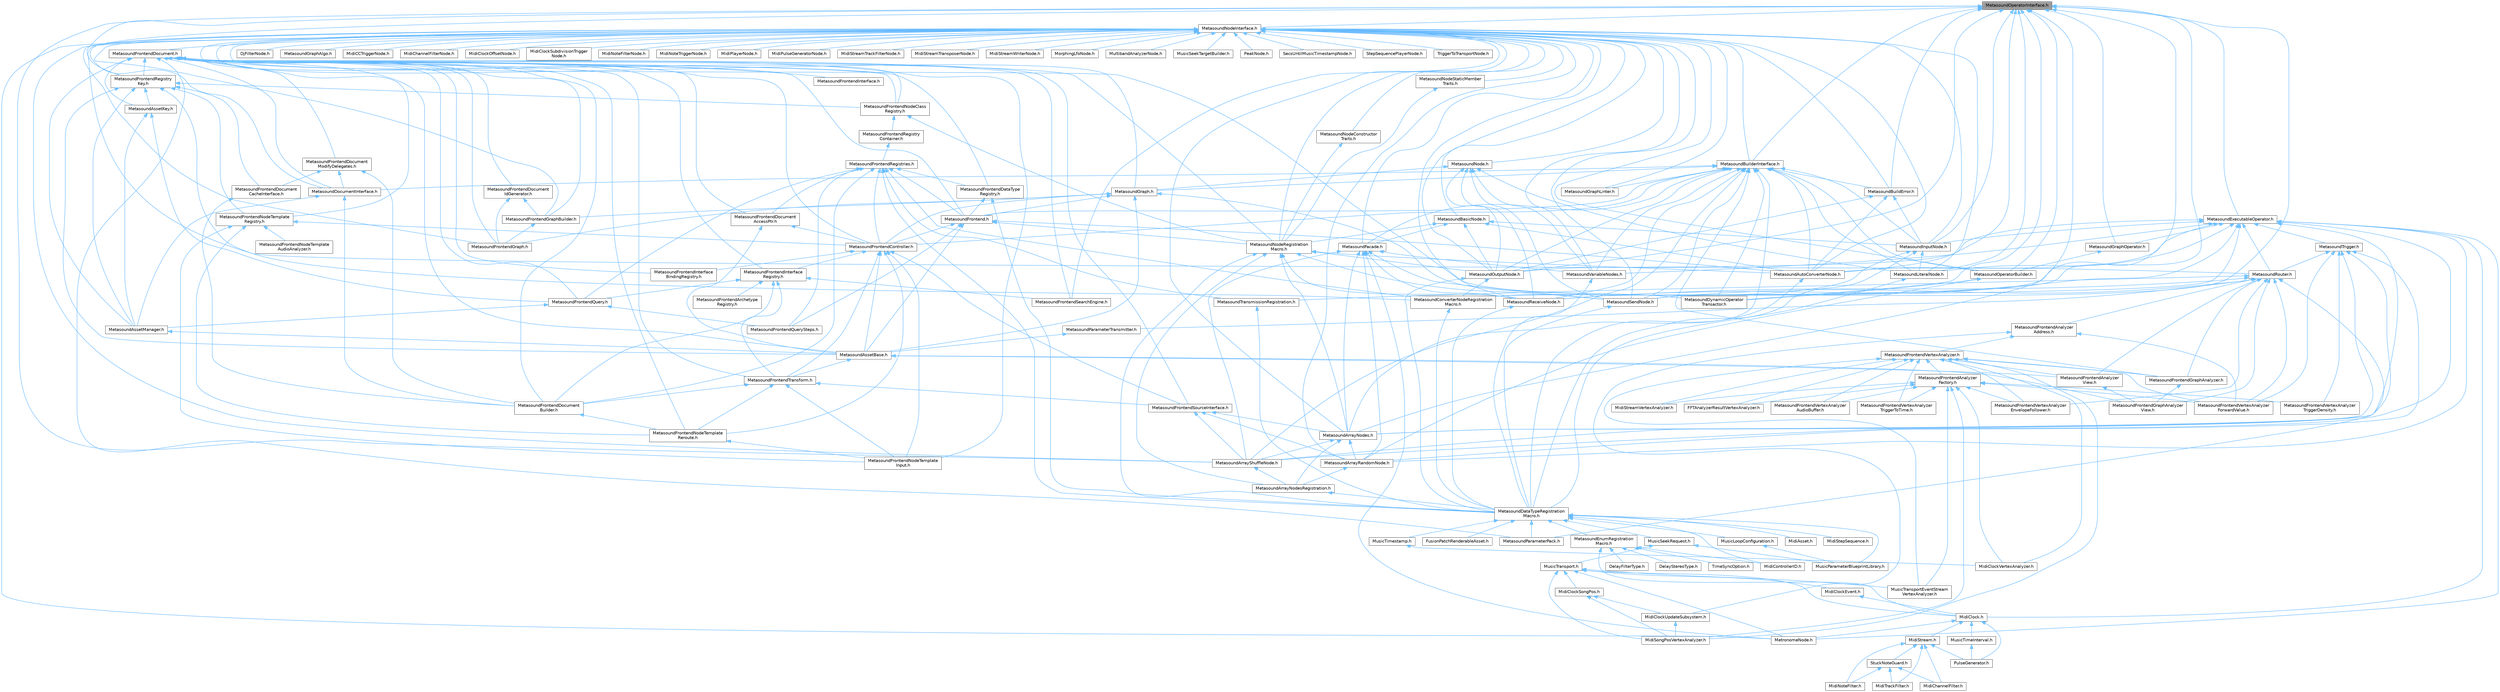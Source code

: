 digraph "MetasoundOperatorInterface.h"
{
 // INTERACTIVE_SVG=YES
 // LATEX_PDF_SIZE
  bgcolor="transparent";
  edge [fontname=Helvetica,fontsize=10,labelfontname=Helvetica,labelfontsize=10];
  node [fontname=Helvetica,fontsize=10,shape=box,height=0.2,width=0.4];
  Node1 [id="Node000001",label="MetasoundOperatorInterface.h",height=0.2,width=0.4,color="gray40", fillcolor="grey60", style="filled", fontcolor="black",tooltip=" "];
  Node1 -> Node2 [id="edge1_Node000001_Node000002",dir="back",color="steelblue1",style="solid",tooltip=" "];
  Node2 [id="Node000002",label="MetasoundArrayNodes.h",height=0.2,width=0.4,color="grey40", fillcolor="white", style="filled",URL="$de/d05/MetasoundArrayNodes_8h.html",tooltip=" "];
  Node2 -> Node3 [id="edge2_Node000002_Node000003",dir="back",color="steelblue1",style="solid",tooltip=" "];
  Node3 [id="Node000003",label="MetasoundArrayNodesRegistration.h",height=0.2,width=0.4,color="grey40", fillcolor="white", style="filled",URL="$d2/d35/MetasoundArrayNodesRegistration_8h.html",tooltip=" "];
  Node3 -> Node4 [id="edge3_Node000003_Node000004",dir="back",color="steelblue1",style="solid",tooltip=" "];
  Node4 [id="Node000004",label="MetasoundDataTypeRegistration\lMacro.h",height=0.2,width=0.4,color="grey40", fillcolor="white", style="filled",URL="$d1/d2b/MetasoundDataTypeRegistrationMacro_8h.html",tooltip=" "];
  Node4 -> Node5 [id="edge4_Node000004_Node000005",dir="back",color="steelblue1",style="solid",tooltip=" "];
  Node5 [id="Node000005",label="FusionPatchRenderableAsset.h",height=0.2,width=0.4,color="grey40", fillcolor="white", style="filled",URL="$d0/dd5/FusionPatchRenderableAsset_8h.html",tooltip=" "];
  Node4 -> Node6 [id="edge5_Node000004_Node000006",dir="back",color="steelblue1",style="solid",tooltip=" "];
  Node6 [id="Node000006",label="MetasoundEnumRegistration\lMacro.h",height=0.2,width=0.4,color="grey40", fillcolor="white", style="filled",URL="$dd/da6/MetasoundEnumRegistrationMacro_8h.html",tooltip=" "];
  Node6 -> Node7 [id="edge6_Node000006_Node000007",dir="back",color="steelblue1",style="solid",tooltip=" "];
  Node7 [id="Node000007",label="DelayFilterType.h",height=0.2,width=0.4,color="grey40", fillcolor="white", style="filled",URL="$da/d13/DelayFilterType_8h.html",tooltip=" "];
  Node6 -> Node8 [id="edge7_Node000006_Node000008",dir="back",color="steelblue1",style="solid",tooltip=" "];
  Node8 [id="Node000008",label="DelayStereoType.h",height=0.2,width=0.4,color="grey40", fillcolor="white", style="filled",URL="$d4/db3/DelayStereoType_8h.html",tooltip=" "];
  Node6 -> Node9 [id="edge8_Node000006_Node000009",dir="back",color="steelblue1",style="solid",tooltip=" "];
  Node9 [id="Node000009",label="MidiClock.h",height=0.2,width=0.4,color="grey40", fillcolor="white", style="filled",URL="$df/d88/MidiClock_8h.html",tooltip=" "];
  Node9 -> Node10 [id="edge9_Node000009_Node000010",dir="back",color="steelblue1",style="solid",tooltip=" "];
  Node10 [id="Node000010",label="MetronomeNode.h",height=0.2,width=0.4,color="grey40", fillcolor="white", style="filled",URL="$d9/daa/MetronomeNode_8h.html",tooltip=" "];
  Node9 -> Node11 [id="edge10_Node000009_Node000011",dir="back",color="steelblue1",style="solid",tooltip=" "];
  Node11 [id="Node000011",label="MidiStream.h",height=0.2,width=0.4,color="grey40", fillcolor="white", style="filled",URL="$d8/ded/MidiStream_8h.html",tooltip=" "];
  Node11 -> Node12 [id="edge11_Node000011_Node000012",dir="back",color="steelblue1",style="solid",tooltip=" "];
  Node12 [id="Node000012",label="MidiChannelFilter.h",height=0.2,width=0.4,color="grey40", fillcolor="white", style="filled",URL="$d3/dab/MidiChannelFilter_8h.html",tooltip=" "];
  Node11 -> Node13 [id="edge12_Node000011_Node000013",dir="back",color="steelblue1",style="solid",tooltip=" "];
  Node13 [id="Node000013",label="MidiNoteFilter.h",height=0.2,width=0.4,color="grey40", fillcolor="white", style="filled",URL="$d4/d05/MidiNoteFilter_8h.html",tooltip=" "];
  Node11 -> Node14 [id="edge13_Node000011_Node000014",dir="back",color="steelblue1",style="solid",tooltip=" "];
  Node14 [id="Node000014",label="MidiTrackFilter.h",height=0.2,width=0.4,color="grey40", fillcolor="white", style="filled",URL="$d0/d2f/MidiTrackFilter_8h.html",tooltip=" "];
  Node11 -> Node15 [id="edge14_Node000011_Node000015",dir="back",color="steelblue1",style="solid",tooltip=" "];
  Node15 [id="Node000015",label="PulseGenerator.h",height=0.2,width=0.4,color="grey40", fillcolor="white", style="filled",URL="$da/db3/PulseGenerator_8h.html",tooltip=" "];
  Node11 -> Node16 [id="edge15_Node000011_Node000016",dir="back",color="steelblue1",style="solid",tooltip=" "];
  Node16 [id="Node000016",label="StuckNoteGuard.h",height=0.2,width=0.4,color="grey40", fillcolor="white", style="filled",URL="$df/dcf/StuckNoteGuard_8h.html",tooltip=" "];
  Node16 -> Node12 [id="edge16_Node000016_Node000012",dir="back",color="steelblue1",style="solid",tooltip=" "];
  Node16 -> Node13 [id="edge17_Node000016_Node000013",dir="back",color="steelblue1",style="solid",tooltip=" "];
  Node16 -> Node14 [id="edge18_Node000016_Node000014",dir="back",color="steelblue1",style="solid",tooltip=" "];
  Node9 -> Node17 [id="edge19_Node000009_Node000017",dir="back",color="steelblue1",style="solid",tooltip=" "];
  Node17 [id="Node000017",label="MusicTimeInterval.h",height=0.2,width=0.4,color="grey40", fillcolor="white", style="filled",URL="$dc/da7/MusicTimeInterval_8h.html",tooltip=" "];
  Node17 -> Node15 [id="edge20_Node000017_Node000015",dir="back",color="steelblue1",style="solid",tooltip=" "];
  Node9 -> Node15 [id="edge21_Node000009_Node000015",dir="back",color="steelblue1",style="solid",tooltip=" "];
  Node6 -> Node18 [id="edge22_Node000006_Node000018",dir="back",color="steelblue1",style="solid",tooltip=" "];
  Node18 [id="Node000018",label="MidiControllerID.h",height=0.2,width=0.4,color="grey40", fillcolor="white", style="filled",URL="$d0/d53/MidiControllerID_8h.html",tooltip=" "];
  Node6 -> Node19 [id="edge23_Node000006_Node000019",dir="back",color="steelblue1",style="solid",tooltip=" "];
  Node19 [id="Node000019",label="TimeSyncOption.h",height=0.2,width=0.4,color="grey40", fillcolor="white", style="filled",URL="$d4/dc5/HarmonixMetasound_2Public_2HarmonixMetasound_2DataTypes_2TimeSyncOption_8h.html",tooltip=" "];
  Node4 -> Node20 [id="edge24_Node000004_Node000020",dir="back",color="steelblue1",style="solid",tooltip=" "];
  Node20 [id="Node000020",label="MetasoundParameterPack.h",height=0.2,width=0.4,color="grey40", fillcolor="white", style="filled",URL="$d8/d84/MetasoundParameterPack_8h.html",tooltip=" "];
  Node4 -> Node21 [id="edge25_Node000004_Node000021",dir="back",color="steelblue1",style="solid",tooltip=" "];
  Node21 [id="Node000021",label="MidiAsset.h",height=0.2,width=0.4,color="grey40", fillcolor="white", style="filled",URL="$da/d6b/MidiAsset_8h.html",tooltip=" "];
  Node4 -> Node18 [id="edge26_Node000004_Node000018",dir="back",color="steelblue1",style="solid",tooltip=" "];
  Node4 -> Node22 [id="edge27_Node000004_Node000022",dir="back",color="steelblue1",style="solid",tooltip=" "];
  Node22 [id="Node000022",label="MidiStepSequence.h",height=0.2,width=0.4,color="grey40", fillcolor="white", style="filled",URL="$de/dbc/MidiStepSequence_8h.html",tooltip=" "];
  Node4 -> Node23 [id="edge28_Node000004_Node000023",dir="back",color="steelblue1",style="solid",tooltip=" "];
  Node23 [id="Node000023",label="MusicLoopConfiguration.h",height=0.2,width=0.4,color="grey40", fillcolor="white", style="filled",URL="$de/d33/MusicLoopConfiguration_8h.html",tooltip=" "];
  Node23 -> Node24 [id="edge29_Node000023_Node000024",dir="back",color="steelblue1",style="solid",tooltip=" "];
  Node24 [id="Node000024",label="MusicParameterBlueprintLibrary.h",height=0.2,width=0.4,color="grey40", fillcolor="white", style="filled",URL="$d0/d2e/MusicParameterBlueprintLibrary_8h.html",tooltip=" "];
  Node4 -> Node24 [id="edge30_Node000004_Node000024",dir="back",color="steelblue1",style="solid",tooltip=" "];
  Node4 -> Node25 [id="edge31_Node000004_Node000025",dir="back",color="steelblue1",style="solid",tooltip=" "];
  Node25 [id="Node000025",label="MusicSeekRequest.h",height=0.2,width=0.4,color="grey40", fillcolor="white", style="filled",URL="$d0/d38/MusicSeekRequest_8h.html",tooltip=" "];
  Node25 -> Node24 [id="edge32_Node000025_Node000024",dir="back",color="steelblue1",style="solid",tooltip=" "];
  Node25 -> Node26 [id="edge33_Node000025_Node000026",dir="back",color="steelblue1",style="solid",tooltip=" "];
  Node26 [id="Node000026",label="MusicTransport.h",height=0.2,width=0.4,color="grey40", fillcolor="white", style="filled",URL="$d2/d3d/MusicTransport_8h.html",tooltip=" "];
  Node26 -> Node10 [id="edge34_Node000026_Node000010",dir="back",color="steelblue1",style="solid",tooltip=" "];
  Node26 -> Node9 [id="edge35_Node000026_Node000009",dir="back",color="steelblue1",style="solid",tooltip=" "];
  Node26 -> Node27 [id="edge36_Node000026_Node000027",dir="back",color="steelblue1",style="solid",tooltip=" "];
  Node27 [id="Node000027",label="MidiClockEvent.h",height=0.2,width=0.4,color="grey40", fillcolor="white", style="filled",URL="$d7/d7d/MidiClockEvent_8h.html",tooltip=" "];
  Node27 -> Node9 [id="edge37_Node000027_Node000009",dir="back",color="steelblue1",style="solid",tooltip=" "];
  Node26 -> Node28 [id="edge38_Node000026_Node000028",dir="back",color="steelblue1",style="solid",tooltip=" "];
  Node28 [id="Node000028",label="MidiClockSongPos.h",height=0.2,width=0.4,color="grey40", fillcolor="white", style="filled",URL="$d2/d72/MidiClockSongPos_8h.html",tooltip=" "];
  Node28 -> Node29 [id="edge39_Node000028_Node000029",dir="back",color="steelblue1",style="solid",tooltip=" "];
  Node29 [id="Node000029",label="MidiClockUpdateSubsystem.h",height=0.2,width=0.4,color="grey40", fillcolor="white", style="filled",URL="$dc/d52/MidiClockUpdateSubsystem_8h.html",tooltip=" "];
  Node29 -> Node30 [id="edge40_Node000029_Node000030",dir="back",color="steelblue1",style="solid",tooltip=" "];
  Node30 [id="Node000030",label="MidiSongPosVertexAnalyzer.h",height=0.2,width=0.4,color="grey40", fillcolor="white", style="filled",URL="$db/d10/MidiSongPosVertexAnalyzer_8h.html",tooltip=" "];
  Node28 -> Node30 [id="edge41_Node000028_Node000030",dir="back",color="steelblue1",style="solid",tooltip=" "];
  Node26 -> Node30 [id="edge42_Node000026_Node000030",dir="back",color="steelblue1",style="solid",tooltip=" "];
  Node26 -> Node31 [id="edge43_Node000026_Node000031",dir="back",color="steelblue1",style="solid",tooltip=" "];
  Node31 [id="Node000031",label="MusicTransportEventStream\lVertexAnalyzer.h",height=0.2,width=0.4,color="grey40", fillcolor="white", style="filled",URL="$d1/da4/MusicTransportEventStreamVertexAnalyzer_8h.html",tooltip=" "];
  Node4 -> Node32 [id="edge44_Node000004_Node000032",dir="back",color="steelblue1",style="solid",tooltip=" "];
  Node32 [id="Node000032",label="MusicTimestamp.h",height=0.2,width=0.4,color="grey40", fillcolor="white", style="filled",URL="$dc/d8f/MusicTimestamp_8h.html",tooltip=" "];
  Node32 -> Node33 [id="edge45_Node000032_Node000033",dir="back",color="steelblue1",style="solid",tooltip=" "];
  Node33 [id="Node000033",label="MidiClockVertexAnalyzer.h",height=0.2,width=0.4,color="grey40", fillcolor="white", style="filled",URL="$d5/dfa/MidiClockVertexAnalyzer_8h.html",tooltip=" "];
  Node2 -> Node34 [id="edge46_Node000002_Node000034",dir="back",color="steelblue1",style="solid",tooltip=" "];
  Node34 [id="Node000034",label="MetasoundArrayRandomNode.h",height=0.2,width=0.4,color="grey40", fillcolor="white", style="filled",URL="$d3/d94/MetasoundArrayRandomNode_8h.html",tooltip=" "];
  Node34 -> Node3 [id="edge47_Node000034_Node000003",dir="back",color="steelblue1",style="solid",tooltip=" "];
  Node2 -> Node35 [id="edge48_Node000002_Node000035",dir="back",color="steelblue1",style="solid",tooltip=" "];
  Node35 [id="Node000035",label="MetasoundArrayShuffleNode.h",height=0.2,width=0.4,color="grey40", fillcolor="white", style="filled",URL="$db/dcb/MetasoundArrayShuffleNode_8h.html",tooltip=" "];
  Node35 -> Node3 [id="edge49_Node000035_Node000003",dir="back",color="steelblue1",style="solid",tooltip=" "];
  Node1 -> Node35 [id="edge50_Node000001_Node000035",dir="back",color="steelblue1",style="solid",tooltip=" "];
  Node1 -> Node36 [id="edge51_Node000001_Node000036",dir="back",color="steelblue1",style="solid",tooltip=" "];
  Node36 [id="Node000036",label="MetasoundAutoConverterNode.h",height=0.2,width=0.4,color="grey40", fillcolor="white", style="filled",URL="$de/d7e/MetasoundAutoConverterNode_8h.html",tooltip=" "];
  Node36 -> Node4 [id="edge52_Node000036_Node000004",dir="back",color="steelblue1",style="solid",tooltip=" "];
  Node1 -> Node37 [id="edge53_Node000001_Node000037",dir="back",color="steelblue1",style="solid",tooltip=" "];
  Node37 [id="Node000037",label="MetasoundBuildError.h",height=0.2,width=0.4,color="grey40", fillcolor="white", style="filled",URL="$d6/d6d/MetasoundBuildError_8h.html",tooltip=" "];
  Node37 -> Node36 [id="edge54_Node000037_Node000036",dir="back",color="steelblue1",style="solid",tooltip=" "];
  Node37 -> Node38 [id="edge55_Node000037_Node000038",dir="back",color="steelblue1",style="solid",tooltip=" "];
  Node38 [id="Node000038",label="MetasoundInputNode.h",height=0.2,width=0.4,color="grey40", fillcolor="white", style="filled",URL="$d3/d30/MetasoundInputNode_8h.html",tooltip=" "];
  Node38 -> Node39 [id="edge56_Node000038_Node000039",dir="back",color="steelblue1",style="solid",tooltip=" "];
  Node39 [id="Node000039",label="MetasoundConverterNodeRegistration\lMacro.h",height=0.2,width=0.4,color="grey40", fillcolor="white", style="filled",URL="$d1/de5/MetasoundConverterNodeRegistrationMacro_8h.html",tooltip=" "];
  Node39 -> Node4 [id="edge57_Node000039_Node000004",dir="back",color="steelblue1",style="solid",tooltip=" "];
  Node38 -> Node4 [id="edge58_Node000038_Node000004",dir="back",color="steelblue1",style="solid",tooltip=" "];
  Node38 -> Node40 [id="edge59_Node000038_Node000040",dir="back",color="steelblue1",style="solid",tooltip=" "];
  Node40 [id="Node000040",label="MetasoundLiteralNode.h",height=0.2,width=0.4,color="grey40", fillcolor="white", style="filled",URL="$db/d1d/MetasoundLiteralNode_8h.html",tooltip=" "];
  Node40 -> Node4 [id="edge60_Node000040_Node000004",dir="back",color="steelblue1",style="solid",tooltip=" "];
  Node37 -> Node41 [id="edge61_Node000037_Node000041",dir="back",color="steelblue1",style="solid",tooltip=" "];
  Node41 [id="Node000041",label="MetasoundOutputNode.h",height=0.2,width=0.4,color="grey40", fillcolor="white", style="filled",URL="$d5/d06/MetasoundOutputNode_8h.html",tooltip=" "];
  Node41 -> Node39 [id="edge62_Node000041_Node000039",dir="back",color="steelblue1",style="solid",tooltip=" "];
  Node41 -> Node4 [id="edge63_Node000041_Node000004",dir="back",color="steelblue1",style="solid",tooltip=" "];
  Node1 -> Node42 [id="edge64_Node000001_Node000042",dir="back",color="steelblue1",style="solid",tooltip=" "];
  Node42 [id="Node000042",label="MetasoundBuilderInterface.h",height=0.2,width=0.4,color="grey40", fillcolor="white", style="filled",URL="$d9/d0d/MetasoundBuilderInterface_8h.html",tooltip=" "];
  Node42 -> Node2 [id="edge65_Node000042_Node000002",dir="back",color="steelblue1",style="solid",tooltip=" "];
  Node42 -> Node35 [id="edge66_Node000042_Node000035",dir="back",color="steelblue1",style="solid",tooltip=" "];
  Node42 -> Node36 [id="edge67_Node000042_Node000036",dir="back",color="steelblue1",style="solid",tooltip=" "];
  Node42 -> Node37 [id="edge68_Node000042_Node000037",dir="back",color="steelblue1",style="solid",tooltip=" "];
  Node42 -> Node43 [id="edge69_Node000042_Node000043",dir="back",color="steelblue1",style="solid",tooltip=" "];
  Node43 [id="Node000043",label="MetasoundDocumentInterface.h",height=0.2,width=0.4,color="grey40", fillcolor="white", style="filled",URL="$dd/dfb/MetasoundDocumentInterface_8h.html",tooltip=" "];
  Node43 -> Node44 [id="edge70_Node000043_Node000044",dir="back",color="steelblue1",style="solid",tooltip=" "];
  Node44 [id="Node000044",label="MetasoundAssetManager.h",height=0.2,width=0.4,color="grey40", fillcolor="white", style="filled",URL="$dd/da3/MetasoundAssetManager_8h.html",tooltip=" "];
  Node44 -> Node45 [id="edge71_Node000044_Node000045",dir="back",color="steelblue1",style="solid",tooltip=" "];
  Node45 [id="Node000045",label="MetasoundAssetBase.h",height=0.2,width=0.4,color="grey40", fillcolor="white", style="filled",URL="$d5/d81/MetasoundAssetBase_8h.html",tooltip=" "];
  Node45 -> Node46 [id="edge72_Node000045_Node000046",dir="back",color="steelblue1",style="solid",tooltip=" "];
  Node46 [id="Node000046",label="MetasoundFrontendAnalyzer\lView.h",height=0.2,width=0.4,color="grey40", fillcolor="white", style="filled",URL="$d0/d5e/MetasoundFrontendAnalyzerView_8h.html",tooltip=" "];
  Node46 -> Node47 [id="edge73_Node000046_Node000047",dir="back",color="steelblue1",style="solid",tooltip=" "];
  Node47 [id="Node000047",label="MetasoundFrontendGraphAnalyzer\lView.h",height=0.2,width=0.4,color="grey40", fillcolor="white", style="filled",URL="$d6/dd1/MetasoundFrontendGraphAnalyzerView_8h.html",tooltip=" "];
  Node45 -> Node47 [id="edge74_Node000045_Node000047",dir="back",color="steelblue1",style="solid",tooltip=" "];
  Node45 -> Node48 [id="edge75_Node000045_Node000048",dir="back",color="steelblue1",style="solid",tooltip=" "];
  Node48 [id="Node000048",label="MetasoundFrontendTransform.h",height=0.2,width=0.4,color="grey40", fillcolor="white", style="filled",URL="$dc/d48/MetasoundFrontendTransform_8h.html",tooltip=" "];
  Node48 -> Node49 [id="edge76_Node000048_Node000049",dir="back",color="steelblue1",style="solid",tooltip=" "];
  Node49 [id="Node000049",label="MetasoundFrontendDocument\lBuilder.h",height=0.2,width=0.4,color="grey40", fillcolor="white", style="filled",URL="$da/dfa/MetasoundFrontendDocumentBuilder_8h.html",tooltip=" "];
  Node49 -> Node50 [id="edge77_Node000049_Node000050",dir="back",color="steelblue1",style="solid",tooltip=" "];
  Node50 [id="Node000050",label="MetasoundFrontendNodeTemplate\lReroute.h",height=0.2,width=0.4,color="grey40", fillcolor="white", style="filled",URL="$d7/d33/MetasoundFrontendNodeTemplateReroute_8h.html",tooltip=" "];
  Node50 -> Node51 [id="edge78_Node000050_Node000051",dir="back",color="steelblue1",style="solid",tooltip=" "];
  Node51 [id="Node000051",label="MetasoundFrontendNodeTemplate\lInput.h",height=0.2,width=0.4,color="grey40", fillcolor="white", style="filled",URL="$d6/d69/MetasoundFrontendNodeTemplateInput_8h.html",tooltip=" "];
  Node48 -> Node51 [id="edge79_Node000048_Node000051",dir="back",color="steelblue1",style="solid",tooltip=" "];
  Node48 -> Node50 [id="edge80_Node000048_Node000050",dir="back",color="steelblue1",style="solid",tooltip=" "];
  Node48 -> Node52 [id="edge81_Node000048_Node000052",dir="back",color="steelblue1",style="solid",tooltip=" "];
  Node52 [id="Node000052",label="MetasoundFrontendSourceInterface.h",height=0.2,width=0.4,color="grey40", fillcolor="white", style="filled",URL="$de/db5/MetasoundFrontendSourceInterface_8h.html",tooltip=" "];
  Node52 -> Node2 [id="edge82_Node000052_Node000002",dir="back",color="steelblue1",style="solid",tooltip=" "];
  Node52 -> Node34 [id="edge83_Node000052_Node000034",dir="back",color="steelblue1",style="solid",tooltip=" "];
  Node52 -> Node35 [id="edge84_Node000052_Node000035",dir="back",color="steelblue1",style="solid",tooltip=" "];
  Node43 -> Node49 [id="edge85_Node000043_Node000049",dir="back",color="steelblue1",style="solid",tooltip=" "];
  Node42 -> Node53 [id="edge86_Node000042_Node000053",dir="back",color="steelblue1",style="solid",tooltip=" "];
  Node53 [id="Node000053",label="MetasoundDynamicOperator\lTransactor.h",height=0.2,width=0.4,color="grey40", fillcolor="white", style="filled",URL="$dc/dbd/MetasoundDynamicOperatorTransactor_8h.html",tooltip=" "];
  Node42 -> Node54 [id="edge87_Node000042_Node000054",dir="back",color="steelblue1",style="solid",tooltip=" "];
  Node54 [id="Node000054",label="MetasoundFacade.h",height=0.2,width=0.4,color="grey40", fillcolor="white", style="filled",URL="$d2/deb/MetasoundFacade_8h.html",tooltip=" "];
  Node54 -> Node2 [id="edge88_Node000054_Node000002",dir="back",color="steelblue1",style="solid",tooltip=" "];
  Node54 -> Node34 [id="edge89_Node000054_Node000034",dir="back",color="steelblue1",style="solid",tooltip=" "];
  Node54 -> Node35 [id="edge90_Node000054_Node000035",dir="back",color="steelblue1",style="solid",tooltip=" "];
  Node54 -> Node55 [id="edge91_Node000054_Node000055",dir="back",color="steelblue1",style="solid",tooltip=" "];
  Node55 [id="Node000055",label="MetasoundReceiveNode.h",height=0.2,width=0.4,color="grey40", fillcolor="white", style="filled",URL="$d3/d08/MetasoundReceiveNode_8h.html",tooltip=" "];
  Node55 -> Node4 [id="edge92_Node000055_Node000004",dir="back",color="steelblue1",style="solid",tooltip=" "];
  Node54 -> Node56 [id="edge93_Node000054_Node000056",dir="back",color="steelblue1",style="solid",tooltip=" "];
  Node56 [id="Node000056",label="MetasoundSendNode.h",height=0.2,width=0.4,color="grey40", fillcolor="white", style="filled",URL="$dc/dca/MetasoundSendNode_8h.html",tooltip=" "];
  Node56 -> Node4 [id="edge94_Node000056_Node000004",dir="back",color="steelblue1",style="solid",tooltip=" "];
  Node54 -> Node57 [id="edge95_Node000054_Node000057",dir="back",color="steelblue1",style="solid",tooltip=" "];
  Node57 [id="Node000057",label="MetasoundVariableNodes.h",height=0.2,width=0.4,color="grey40", fillcolor="white", style="filled",URL="$d8/d34/MetasoundVariableNodes_8h.html",tooltip=" "];
  Node57 -> Node4 [id="edge96_Node000057_Node000004",dir="back",color="steelblue1",style="solid",tooltip=" "];
  Node54 -> Node10 [id="edge97_Node000054_Node000010",dir="back",color="steelblue1",style="solid",tooltip=" "];
  Node42 -> Node58 [id="edge98_Node000042_Node000058",dir="back",color="steelblue1",style="solid",tooltip=" "];
  Node58 [id="Node000058",label="MetasoundFrontend.h",height=0.2,width=0.4,color="grey40", fillcolor="white", style="filled",URL="$d4/d31/MetasoundFrontend_8h.html",tooltip=" "];
  Node58 -> Node45 [id="edge99_Node000058_Node000045",dir="back",color="steelblue1",style="solid",tooltip=" "];
  Node58 -> Node36 [id="edge100_Node000058_Node000036",dir="back",color="steelblue1",style="solid",tooltip=" "];
  Node58 -> Node59 [id="edge101_Node000058_Node000059",dir="back",color="steelblue1",style="solid",tooltip=" "];
  Node59 [id="Node000059",label="MetasoundFrontendController.h",height=0.2,width=0.4,color="grey40", fillcolor="white", style="filled",URL="$d0/d64/MetasoundFrontendController_8h.html",tooltip=" "];
  Node59 -> Node45 [id="edge102_Node000059_Node000045",dir="back",color="steelblue1",style="solid",tooltip=" "];
  Node59 -> Node60 [id="edge103_Node000059_Node000060",dir="back",color="steelblue1",style="solid",tooltip=" "];
  Node60 [id="Node000060",label="MetasoundFrontendInterface\lBindingRegistry.h",height=0.2,width=0.4,color="grey40", fillcolor="white", style="filled",URL="$da/de4/MetasoundFrontendInterfaceBindingRegistry_8h.html",tooltip=" "];
  Node59 -> Node61 [id="edge104_Node000059_Node000061",dir="back",color="steelblue1",style="solid",tooltip=" "];
  Node61 [id="Node000061",label="MetasoundFrontendInterface\lRegistry.h",height=0.2,width=0.4,color="grey40", fillcolor="white", style="filled",URL="$d7/d91/MetasoundFrontendInterfaceRegistry_8h.html",tooltip=" "];
  Node61 -> Node62 [id="edge105_Node000061_Node000062",dir="back",color="steelblue1",style="solid",tooltip=" "];
  Node62 [id="Node000062",label="MetasoundFrontendArchetype\lRegistry.h",height=0.2,width=0.4,color="grey40", fillcolor="white", style="filled",URL="$db/d0e/MetasoundFrontendArchetypeRegistry_8h.html",tooltip=" "];
  Node61 -> Node49 [id="edge106_Node000061_Node000049",dir="back",color="steelblue1",style="solid",tooltip=" "];
  Node61 -> Node63 [id="edge107_Node000061_Node000063",dir="back",color="steelblue1",style="solid",tooltip=" "];
  Node63 [id="Node000063",label="MetasoundFrontendQuery.h",height=0.2,width=0.4,color="grey40", fillcolor="white", style="filled",URL="$d6/dba/MetasoundFrontendQuery_8h.html",tooltip=" "];
  Node63 -> Node44 [id="edge108_Node000063_Node000044",dir="back",color="steelblue1",style="solid",tooltip=" "];
  Node63 -> Node64 [id="edge109_Node000063_Node000064",dir="back",color="steelblue1",style="solid",tooltip=" "];
  Node64 [id="Node000064",label="MetasoundFrontendQuerySteps.h",height=0.2,width=0.4,color="grey40", fillcolor="white", style="filled",URL="$d1/d63/MetasoundFrontendQuerySteps_8h.html",tooltip=" "];
  Node61 -> Node65 [id="edge110_Node000061_Node000065",dir="back",color="steelblue1",style="solid",tooltip=" "];
  Node65 [id="Node000065",label="MetasoundFrontendSearchEngine.h",height=0.2,width=0.4,color="grey40", fillcolor="white", style="filled",URL="$d3/de8/MetasoundFrontendSearchEngine_8h.html",tooltip=" "];
  Node61 -> Node48 [id="edge111_Node000061_Node000048",dir="back",color="steelblue1",style="solid",tooltip=" "];
  Node59 -> Node51 [id="edge112_Node000059_Node000051",dir="back",color="steelblue1",style="solid",tooltip=" "];
  Node59 -> Node50 [id="edge113_Node000059_Node000050",dir="back",color="steelblue1",style="solid",tooltip=" "];
  Node59 -> Node52 [id="edge114_Node000059_Node000052",dir="back",color="steelblue1",style="solid",tooltip=" "];
  Node59 -> Node48 [id="edge115_Node000059_Node000048",dir="back",color="steelblue1",style="solid",tooltip=" "];
  Node58 -> Node64 [id="edge116_Node000058_Node000064",dir="back",color="steelblue1",style="solid",tooltip=" "];
  Node58 -> Node66 [id="edge117_Node000058_Node000066",dir="back",color="steelblue1",style="solid",tooltip=" "];
  Node66 [id="Node000066",label="MetasoundNodeRegistration\lMacro.h",height=0.2,width=0.4,color="grey40", fillcolor="white", style="filled",URL="$d3/d0b/MetasoundNodeRegistrationMacro_8h.html",tooltip=" "];
  Node66 -> Node2 [id="edge118_Node000066_Node000002",dir="back",color="steelblue1",style="solid",tooltip=" "];
  Node66 -> Node3 [id="edge119_Node000066_Node000003",dir="back",color="steelblue1",style="solid",tooltip=" "];
  Node66 -> Node36 [id="edge120_Node000066_Node000036",dir="back",color="steelblue1",style="solid",tooltip=" "];
  Node66 -> Node4 [id="edge121_Node000066_Node000004",dir="back",color="steelblue1",style="solid",tooltip=" "];
  Node66 -> Node41 [id="edge122_Node000066_Node000041",dir="back",color="steelblue1",style="solid",tooltip=" "];
  Node66 -> Node55 [id="edge123_Node000066_Node000055",dir="back",color="steelblue1",style="solid",tooltip=" "];
  Node66 -> Node56 [id="edge124_Node000066_Node000056",dir="back",color="steelblue1",style="solid",tooltip=" "];
  Node42 -> Node59 [id="edge125_Node000042_Node000059",dir="back",color="steelblue1",style="solid",tooltip=" "];
  Node42 -> Node67 [id="edge126_Node000042_Node000067",dir="back",color="steelblue1",style="solid",tooltip=" "];
  Node67 [id="Node000067",label="MetasoundFrontendGraphAnalyzer.h",height=0.2,width=0.4,color="grey40", fillcolor="white", style="filled",URL="$de/d04/MetasoundFrontendGraphAnalyzer_8h.html",tooltip=" "];
  Node67 -> Node47 [id="edge127_Node000067_Node000047",dir="back",color="steelblue1",style="solid",tooltip=" "];
  Node42 -> Node68 [id="edge128_Node000042_Node000068",dir="back",color="steelblue1",style="solid",tooltip=" "];
  Node68 [id="Node000068",label="MetasoundGraph.h",height=0.2,width=0.4,color="grey40", fillcolor="white", style="filled",URL="$de/d89/MetasoundGraph_8h.html",tooltip=" "];
  Node68 -> Node45 [id="edge129_Node000068_Node000045",dir="back",color="steelblue1",style="solid",tooltip=" "];
  Node68 -> Node53 [id="edge130_Node000068_Node000053",dir="back",color="steelblue1",style="solid",tooltip=" "];
  Node68 -> Node58 [id="edge131_Node000068_Node000058",dir="back",color="steelblue1",style="solid",tooltip=" "];
  Node68 -> Node59 [id="edge132_Node000068_Node000059",dir="back",color="steelblue1",style="solid",tooltip=" "];
  Node68 -> Node69 [id="edge133_Node000068_Node000069",dir="back",color="steelblue1",style="solid",tooltip=" "];
  Node69 [id="Node000069",label="MetasoundFrontendGraph.h",height=0.2,width=0.4,color="grey40", fillcolor="white", style="filled",URL="$db/d4b/MetasoundFrontendGraph_8h.html",tooltip=" "];
  Node68 -> Node70 [id="edge134_Node000068_Node000070",dir="back",color="steelblue1",style="solid",tooltip=" "];
  Node70 [id="Node000070",label="MetasoundFrontendGraphBuilder.h",height=0.2,width=0.4,color="grey40", fillcolor="white", style="filled",URL="$d4/d98/MetasoundFrontendGraphBuilder_8h.html",tooltip=" "];
  Node70 -> Node69 [id="edge135_Node000070_Node000069",dir="back",color="steelblue1",style="solid",tooltip=" "];
  Node42 -> Node71 [id="edge136_Node000042_Node000071",dir="back",color="steelblue1",style="solid",tooltip=" "];
  Node71 [id="Node000071",label="MetasoundGraphLinter.h",height=0.2,width=0.4,color="grey40", fillcolor="white", style="filled",URL="$de/d0a/MetasoundGraphLinter_8h.html",tooltip=" "];
  Node42 -> Node38 [id="edge137_Node000042_Node000038",dir="back",color="steelblue1",style="solid",tooltip=" "];
  Node42 -> Node40 [id="edge138_Node000042_Node000040",dir="back",color="steelblue1",style="solid",tooltip=" "];
  Node42 -> Node72 [id="edge139_Node000042_Node000072",dir="back",color="steelblue1",style="solid",tooltip=" "];
  Node72 [id="Node000072",label="MetasoundOperatorBuilder.h",height=0.2,width=0.4,color="grey40", fillcolor="white", style="filled",URL="$de/d63/MetasoundOperatorBuilder_8h.html",tooltip=" "];
  Node72 -> Node34 [id="edge140_Node000072_Node000034",dir="back",color="steelblue1",style="solid",tooltip=" "];
  Node72 -> Node53 [id="edge141_Node000072_Node000053",dir="back",color="steelblue1",style="solid",tooltip=" "];
  Node42 -> Node41 [id="edge142_Node000042_Node000041",dir="back",color="steelblue1",style="solid",tooltip=" "];
  Node42 -> Node55 [id="edge143_Node000042_Node000055",dir="back",color="steelblue1",style="solid",tooltip=" "];
  Node42 -> Node56 [id="edge144_Node000042_Node000056",dir="back",color="steelblue1",style="solid",tooltip=" "];
  Node42 -> Node57 [id="edge145_Node000042_Node000057",dir="back",color="steelblue1",style="solid",tooltip=" "];
  Node1 -> Node39 [id="edge146_Node000001_Node000039",dir="back",color="steelblue1",style="solid",tooltip=" "];
  Node1 -> Node43 [id="edge147_Node000001_Node000043",dir="back",color="steelblue1",style="solid",tooltip=" "];
  Node1 -> Node53 [id="edge148_Node000001_Node000053",dir="back",color="steelblue1",style="solid",tooltip=" "];
  Node1 -> Node73 [id="edge149_Node000001_Node000073",dir="back",color="steelblue1",style="solid",tooltip=" "];
  Node73 [id="Node000073",label="MetasoundExecutableOperator.h",height=0.2,width=0.4,color="grey40", fillcolor="white", style="filled",URL="$d3/d63/MetasoundExecutableOperator_8h.html",tooltip=" "];
  Node73 -> Node2 [id="edge150_Node000073_Node000002",dir="back",color="steelblue1",style="solid",tooltip=" "];
  Node73 -> Node34 [id="edge151_Node000073_Node000034",dir="back",color="steelblue1",style="solid",tooltip=" "];
  Node73 -> Node35 [id="edge152_Node000073_Node000035",dir="back",color="steelblue1",style="solid",tooltip=" "];
  Node73 -> Node36 [id="edge153_Node000073_Node000036",dir="back",color="steelblue1",style="solid",tooltip=" "];
  Node73 -> Node74 [id="edge154_Node000073_Node000074",dir="back",color="steelblue1",style="solid",tooltip=" "];
  Node74 [id="Node000074",label="MetasoundGraphOperator.h",height=0.2,width=0.4,color="grey40", fillcolor="white", style="filled",URL="$d2/dd4/MetasoundGraphOperator_8h.html",tooltip=" "];
  Node74 -> Node72 [id="edge155_Node000074_Node000072",dir="back",color="steelblue1",style="solid",tooltip=" "];
  Node73 -> Node38 [id="edge156_Node000073_Node000038",dir="back",color="steelblue1",style="solid",tooltip=" "];
  Node73 -> Node40 [id="edge157_Node000073_Node000040",dir="back",color="steelblue1",style="solid",tooltip=" "];
  Node73 -> Node41 [id="edge158_Node000073_Node000041",dir="back",color="steelblue1",style="solid",tooltip=" "];
  Node73 -> Node55 [id="edge159_Node000073_Node000055",dir="back",color="steelblue1",style="solid",tooltip=" "];
  Node73 -> Node75 [id="edge160_Node000073_Node000075",dir="back",color="steelblue1",style="solid",tooltip=" "];
  Node75 [id="Node000075",label="MetasoundRouter.h",height=0.2,width=0.4,color="grey40", fillcolor="white", style="filled",URL="$da/d1c/MetasoundRouter_8h.html",tooltip=" "];
  Node75 -> Node76 [id="edge161_Node000075_Node000076",dir="back",color="steelblue1",style="solid",tooltip=" "];
  Node76 [id="Node000076",label="MetasoundFrontendAnalyzer\lAddress.h",height=0.2,width=0.4,color="grey40", fillcolor="white", style="filled",URL="$d0/dd8/MetasoundFrontendAnalyzerAddress_8h.html",tooltip=" "];
  Node76 -> Node77 [id="edge162_Node000076_Node000077",dir="back",color="steelblue1",style="solid",tooltip=" "];
  Node77 [id="Node000077",label="MetasoundFrontendVertexAnalyzer.h",height=0.2,width=0.4,color="grey40", fillcolor="white", style="filled",URL="$db/d7d/MetasoundFrontendVertexAnalyzer_8h.html",tooltip=" "];
  Node77 -> Node78 [id="edge163_Node000077_Node000078",dir="back",color="steelblue1",style="solid",tooltip=" "];
  Node78 [id="Node000078",label="FFTAnalyzerResultVertexAnalyzer.h",height=0.2,width=0.4,color="grey40", fillcolor="white", style="filled",URL="$d6/d38/FFTAnalyzerResultVertexAnalyzer_8h.html",tooltip=" "];
  Node77 -> Node79 [id="edge164_Node000077_Node000079",dir="back",color="steelblue1",style="solid",tooltip=" "];
  Node79 [id="Node000079",label="MetasoundFrontendAnalyzer\lFactory.h",height=0.2,width=0.4,color="grey40", fillcolor="white", style="filled",URL="$d1/dc2/MetasoundFrontendAnalyzerFactory_8h.html",tooltip=" "];
  Node79 -> Node78 [id="edge165_Node000079_Node000078",dir="back",color="steelblue1",style="solid",tooltip=" "];
  Node79 -> Node80 [id="edge166_Node000079_Node000080",dir="back",color="steelblue1",style="solid",tooltip=" "];
  Node80 [id="Node000080",label="MetasoundFrontendVertexAnalyzer\lAudioBuffer.h",height=0.2,width=0.4,color="grey40", fillcolor="white", style="filled",URL="$d2/db9/MetasoundFrontendVertexAnalyzerAudioBuffer_8h.html",tooltip=" "];
  Node79 -> Node81 [id="edge167_Node000079_Node000081",dir="back",color="steelblue1",style="solid",tooltip=" "];
  Node81 [id="Node000081",label="MetasoundFrontendVertexAnalyzer\lEnvelopeFollower.h",height=0.2,width=0.4,color="grey40", fillcolor="white", style="filled",URL="$d1/deb/MetasoundFrontendVertexAnalyzerEnvelopeFollower_8h.html",tooltip=" "];
  Node79 -> Node82 [id="edge168_Node000079_Node000082",dir="back",color="steelblue1",style="solid",tooltip=" "];
  Node82 [id="Node000082",label="MetasoundFrontendVertexAnalyzer\lForwardValue.h",height=0.2,width=0.4,color="grey40", fillcolor="white", style="filled",URL="$d2/d15/MetasoundFrontendVertexAnalyzerForwardValue_8h.html",tooltip=" "];
  Node79 -> Node83 [id="edge169_Node000079_Node000083",dir="back",color="steelblue1",style="solid",tooltip=" "];
  Node83 [id="Node000083",label="MetasoundFrontendVertexAnalyzer\lTriggerDensity.h",height=0.2,width=0.4,color="grey40", fillcolor="white", style="filled",URL="$dd/df1/MetasoundFrontendVertexAnalyzerTriggerDensity_8h.html",tooltip=" "];
  Node79 -> Node84 [id="edge170_Node000079_Node000084",dir="back",color="steelblue1",style="solid",tooltip=" "];
  Node84 [id="Node000084",label="MetasoundFrontendVertexAnalyzer\lTriggerToTime.h",height=0.2,width=0.4,color="grey40", fillcolor="white", style="filled",URL="$d1/d93/MetasoundFrontendVertexAnalyzerTriggerToTime_8h.html",tooltip=" "];
  Node79 -> Node33 [id="edge171_Node000079_Node000033",dir="back",color="steelblue1",style="solid",tooltip=" "];
  Node79 -> Node30 [id="edge172_Node000079_Node000030",dir="back",color="steelblue1",style="solid",tooltip=" "];
  Node79 -> Node85 [id="edge173_Node000079_Node000085",dir="back",color="steelblue1",style="solid",tooltip=" "];
  Node85 [id="Node000085",label="MidiStreamVertexAnalyzer.h",height=0.2,width=0.4,color="grey40", fillcolor="white", style="filled",URL="$da/d0f/MidiStreamVertexAnalyzer_8h.html",tooltip=" "];
  Node79 -> Node31 [id="edge174_Node000079_Node000031",dir="back",color="steelblue1",style="solid",tooltip=" "];
  Node77 -> Node46 [id="edge175_Node000077_Node000046",dir="back",color="steelblue1",style="solid",tooltip=" "];
  Node77 -> Node67 [id="edge176_Node000077_Node000067",dir="back",color="steelblue1",style="solid",tooltip=" "];
  Node77 -> Node80 [id="edge177_Node000077_Node000080",dir="back",color="steelblue1",style="solid",tooltip=" "];
  Node77 -> Node81 [id="edge178_Node000077_Node000081",dir="back",color="steelblue1",style="solid",tooltip=" "];
  Node77 -> Node82 [id="edge179_Node000077_Node000082",dir="back",color="steelblue1",style="solid",tooltip=" "];
  Node77 -> Node84 [id="edge180_Node000077_Node000084",dir="back",color="steelblue1",style="solid",tooltip=" "];
  Node77 -> Node33 [id="edge181_Node000077_Node000033",dir="back",color="steelblue1",style="solid",tooltip=" "];
  Node77 -> Node30 [id="edge182_Node000077_Node000030",dir="back",color="steelblue1",style="solid",tooltip=" "];
  Node77 -> Node85 [id="edge183_Node000077_Node000085",dir="back",color="steelblue1",style="solid",tooltip=" "];
  Node77 -> Node31 [id="edge184_Node000077_Node000031",dir="back",color="steelblue1",style="solid",tooltip=" "];
  Node76 -> Node82 [id="edge185_Node000076_Node000082",dir="back",color="steelblue1",style="solid",tooltip=" "];
  Node76 -> Node29 [id="edge186_Node000076_Node000029",dir="back",color="steelblue1",style="solid",tooltip=" "];
  Node75 -> Node46 [id="edge187_Node000075_Node000046",dir="back",color="steelblue1",style="solid",tooltip=" "];
  Node75 -> Node67 [id="edge188_Node000075_Node000067",dir="back",color="steelblue1",style="solid",tooltip=" "];
  Node75 -> Node47 [id="edge189_Node000075_Node000047",dir="back",color="steelblue1",style="solid",tooltip=" "];
  Node75 -> Node81 [id="edge190_Node000075_Node000081",dir="back",color="steelblue1",style="solid",tooltip=" "];
  Node75 -> Node82 [id="edge191_Node000075_Node000082",dir="back",color="steelblue1",style="solid",tooltip=" "];
  Node75 -> Node20 [id="edge192_Node000075_Node000020",dir="back",color="steelblue1",style="solid",tooltip=" "];
  Node75 -> Node86 [id="edge193_Node000075_Node000086",dir="back",color="steelblue1",style="solid",tooltip=" "];
  Node86 [id="Node000086",label="MetasoundParameterTransmitter.h",height=0.2,width=0.4,color="grey40", fillcolor="white", style="filled",URL="$d7/d27/MetasoundParameterTransmitter_8h.html",tooltip=" "];
  Node86 -> Node45 [id="edge194_Node000086_Node000045",dir="back",color="steelblue1",style="solid",tooltip=" "];
  Node75 -> Node55 [id="edge195_Node000075_Node000055",dir="back",color="steelblue1",style="solid",tooltip=" "];
  Node75 -> Node56 [id="edge196_Node000075_Node000056",dir="back",color="steelblue1",style="solid",tooltip=" "];
  Node75 -> Node87 [id="edge197_Node000075_Node000087",dir="back",color="steelblue1",style="solid",tooltip=" "];
  Node87 [id="Node000087",label="MetasoundTransmissionRegistration.h",height=0.2,width=0.4,color="grey40", fillcolor="white", style="filled",URL="$d8/da5/MetasoundTransmissionRegistration_8h.html",tooltip=" "];
  Node87 -> Node4 [id="edge198_Node000087_Node000004",dir="back",color="steelblue1",style="solid",tooltip=" "];
  Node73 -> Node56 [id="edge199_Node000073_Node000056",dir="back",color="steelblue1",style="solid",tooltip=" "];
  Node73 -> Node88 [id="edge200_Node000073_Node000088",dir="back",color="steelblue1",style="solid",tooltip=" "];
  Node88 [id="Node000088",label="MetasoundTrigger.h",height=0.2,width=0.4,color="grey40", fillcolor="white", style="filled",URL="$d1/d5d/MetasoundTrigger_8h.html",tooltip=" "];
  Node88 -> Node2 [id="edge201_Node000088_Node000002",dir="back",color="steelblue1",style="solid",tooltip=" "];
  Node88 -> Node34 [id="edge202_Node000088_Node000034",dir="back",color="steelblue1",style="solid",tooltip=" "];
  Node88 -> Node35 [id="edge203_Node000088_Node000035",dir="back",color="steelblue1",style="solid",tooltip=" "];
  Node88 -> Node82 [id="edge204_Node000088_Node000082",dir="back",color="steelblue1",style="solid",tooltip=" "];
  Node88 -> Node83 [id="edge205_Node000088_Node000083",dir="back",color="steelblue1",style="solid",tooltip=" "];
  Node88 -> Node75 [id="edge206_Node000088_Node000075",dir="back",color="steelblue1",style="solid",tooltip=" "];
  Node73 -> Node57 [id="edge207_Node000073_Node000057",dir="back",color="steelblue1",style="solid",tooltip=" "];
  Node73 -> Node10 [id="edge208_Node000073_Node000010",dir="back",color="steelblue1",style="solid",tooltip=" "];
  Node73 -> Node9 [id="edge209_Node000073_Node000009",dir="back",color="steelblue1",style="solid",tooltip=" "];
  Node1 -> Node74 [id="edge210_Node000001_Node000074",dir="back",color="steelblue1",style="solid",tooltip=" "];
  Node1 -> Node38 [id="edge211_Node000001_Node000038",dir="back",color="steelblue1",style="solid",tooltip=" "];
  Node1 -> Node40 [id="edge212_Node000001_Node000040",dir="back",color="steelblue1",style="solid",tooltip=" "];
  Node1 -> Node89 [id="edge213_Node000001_Node000089",dir="back",color="steelblue1",style="solid",tooltip=" "];
  Node89 [id="Node000089",label="MetasoundNodeInterface.h",height=0.2,width=0.4,color="grey40", fillcolor="white", style="filled",URL="$d6/d9c/MetasoundNodeInterface_8h.html",tooltip=" "];
  Node89 -> Node90 [id="edge214_Node000089_Node000090",dir="back",color="steelblue1",style="solid",tooltip=" "];
  Node90 [id="Node000090",label="DjFilterNode.h",height=0.2,width=0.4,color="grey40", fillcolor="white", style="filled",URL="$d8/d6c/DjFilterNode_8h.html",tooltip=" "];
  Node89 -> Node2 [id="edge215_Node000089_Node000002",dir="back",color="steelblue1",style="solid",tooltip=" "];
  Node89 -> Node34 [id="edge216_Node000089_Node000034",dir="back",color="steelblue1",style="solid",tooltip=" "];
  Node89 -> Node35 [id="edge217_Node000089_Node000035",dir="back",color="steelblue1",style="solid",tooltip=" "];
  Node89 -> Node36 [id="edge218_Node000089_Node000036",dir="back",color="steelblue1",style="solid",tooltip=" "];
  Node89 -> Node91 [id="edge219_Node000089_Node000091",dir="back",color="steelblue1",style="solid",tooltip=" "];
  Node91 [id="Node000091",label="MetasoundBasicNode.h",height=0.2,width=0.4,color="grey40", fillcolor="white", style="filled",URL="$d2/d9e/MetasoundBasicNode_8h.html",tooltip=" "];
  Node91 -> Node36 [id="edge220_Node000091_Node000036",dir="back",color="steelblue1",style="solid",tooltip=" "];
  Node91 -> Node54 [id="edge221_Node000091_Node000054",dir="back",color="steelblue1",style="solid",tooltip=" "];
  Node91 -> Node38 [id="edge222_Node000091_Node000038",dir="back",color="steelblue1",style="solid",tooltip=" "];
  Node91 -> Node66 [id="edge223_Node000091_Node000066",dir="back",color="steelblue1",style="solid",tooltip=" "];
  Node91 -> Node41 [id="edge224_Node000091_Node000041",dir="back",color="steelblue1",style="solid",tooltip=" "];
  Node89 -> Node37 [id="edge225_Node000089_Node000037",dir="back",color="steelblue1",style="solid",tooltip=" "];
  Node89 -> Node42 [id="edge226_Node000089_Node000042",dir="back",color="steelblue1",style="solid",tooltip=" "];
  Node89 -> Node53 [id="edge227_Node000089_Node000053",dir="back",color="steelblue1",style="solid",tooltip=" "];
  Node89 -> Node54 [id="edge228_Node000089_Node000054",dir="back",color="steelblue1",style="solid",tooltip=" "];
  Node89 -> Node92 [id="edge229_Node000089_Node000092",dir="back",color="steelblue1",style="solid",tooltip=" "];
  Node92 [id="Node000092",label="MetasoundFrontendDocument.h",height=0.2,width=0.4,color="grey40", fillcolor="white", style="filled",URL="$d2/de7/MetasoundFrontendDocument_8h.html",tooltip=" "];
  Node92 -> Node45 [id="edge230_Node000092_Node000045",dir="back",color="steelblue1",style="solid",tooltip=" "];
  Node92 -> Node93 [id="edge231_Node000092_Node000093",dir="back",color="steelblue1",style="solid",tooltip=" "];
  Node93 [id="Node000093",label="MetasoundAssetKey.h",height=0.2,width=0.4,color="grey40", fillcolor="white", style="filled",URL="$d9/d63/MetasoundAssetKey_8h.html",tooltip=" "];
  Node93 -> Node44 [id="edge232_Node000093_Node000044",dir="back",color="steelblue1",style="solid",tooltip=" "];
  Node93 -> Node63 [id="edge233_Node000093_Node000063",dir="back",color="steelblue1",style="solid",tooltip=" "];
  Node92 -> Node44 [id="edge234_Node000092_Node000044",dir="back",color="steelblue1",style="solid",tooltip=" "];
  Node92 -> Node43 [id="edge235_Node000092_Node000043",dir="back",color="steelblue1",style="solid",tooltip=" "];
  Node92 -> Node58 [id="edge236_Node000092_Node000058",dir="back",color="steelblue1",style="solid",tooltip=" "];
  Node92 -> Node59 [id="edge237_Node000092_Node000059",dir="back",color="steelblue1",style="solid",tooltip=" "];
  Node92 -> Node94 [id="edge238_Node000092_Node000094",dir="back",color="steelblue1",style="solid",tooltip=" "];
  Node94 [id="Node000094",label="MetasoundFrontendDataType\lRegistry.h",height=0.2,width=0.4,color="grey40", fillcolor="white", style="filled",URL="$d3/d48/MetasoundFrontendDataTypeRegistry_8h.html",tooltip=" "];
  Node94 -> Node4 [id="edge239_Node000094_Node000004",dir="back",color="steelblue1",style="solid",tooltip=" "];
  Node94 -> Node58 [id="edge240_Node000094_Node000058",dir="back",color="steelblue1",style="solid",tooltip=" "];
  Node92 -> Node95 [id="edge241_Node000092_Node000095",dir="back",color="steelblue1",style="solid",tooltip=" "];
  Node95 [id="Node000095",label="MetasoundFrontendDocument\lAccessPtr.h",height=0.2,width=0.4,color="grey40", fillcolor="white", style="filled",URL="$d6/daa/MetasoundFrontendDocumentAccessPtr_8h.html",tooltip=" "];
  Node95 -> Node45 [id="edge242_Node000095_Node000045",dir="back",color="steelblue1",style="solid",tooltip=" "];
  Node95 -> Node59 [id="edge243_Node000095_Node000059",dir="back",color="steelblue1",style="solid",tooltip=" "];
  Node92 -> Node49 [id="edge244_Node000092_Node000049",dir="back",color="steelblue1",style="solid",tooltip=" "];
  Node92 -> Node96 [id="edge245_Node000092_Node000096",dir="back",color="steelblue1",style="solid",tooltip=" "];
  Node96 [id="Node000096",label="MetasoundFrontendDocument\lIdGenerator.h",height=0.2,width=0.4,color="grey40", fillcolor="white", style="filled",URL="$dc/d7e/MetasoundFrontendDocumentIdGenerator_8h.html",tooltip=" "];
  Node96 -> Node69 [id="edge246_Node000096_Node000069",dir="back",color="steelblue1",style="solid",tooltip=" "];
  Node96 -> Node70 [id="edge247_Node000096_Node000070",dir="back",color="steelblue1",style="solid",tooltip=" "];
  Node92 -> Node97 [id="edge248_Node000092_Node000097",dir="back",color="steelblue1",style="solid",tooltip=" "];
  Node97 [id="Node000097",label="MetasoundFrontendDocument\lModifyDelegates.h",height=0.2,width=0.4,color="grey40", fillcolor="white", style="filled",URL="$d8/dfc/MetasoundFrontendDocumentModifyDelegates_8h.html",tooltip=" "];
  Node97 -> Node43 [id="edge249_Node000097_Node000043",dir="back",color="steelblue1",style="solid",tooltip=" "];
  Node97 -> Node49 [id="edge250_Node000097_Node000049",dir="back",color="steelblue1",style="solid",tooltip=" "];
  Node97 -> Node98 [id="edge251_Node000097_Node000098",dir="back",color="steelblue1",style="solid",tooltip=" "];
  Node98 [id="Node000098",label="MetasoundFrontendDocument\lCacheInterface.h",height=0.2,width=0.4,color="grey40", fillcolor="white", style="filled",URL="$d9/d74/MetasoundFrontendDocumentCacheInterface_8h.html",tooltip=" "];
  Node98 -> Node49 [id="edge252_Node000098_Node000049",dir="back",color="steelblue1",style="solid",tooltip=" "];
  Node92 -> Node69 [id="edge253_Node000092_Node000069",dir="back",color="steelblue1",style="solid",tooltip=" "];
  Node92 -> Node70 [id="edge254_Node000092_Node000070",dir="back",color="steelblue1",style="solid",tooltip=" "];
  Node92 -> Node99 [id="edge255_Node000092_Node000099",dir="back",color="steelblue1",style="solid",tooltip=" "];
  Node99 [id="Node000099",label="MetasoundFrontendInterface.h",height=0.2,width=0.4,color="grey40", fillcolor="white", style="filled",URL="$df/d45/MetasoundFrontendInterface_8h.html",tooltip=" "];
  Node92 -> Node60 [id="edge256_Node000092_Node000060",dir="back",color="steelblue1",style="solid",tooltip=" "];
  Node92 -> Node61 [id="edge257_Node000092_Node000061",dir="back",color="steelblue1",style="solid",tooltip=" "];
  Node92 -> Node100 [id="edge258_Node000092_Node000100",dir="back",color="steelblue1",style="solid",tooltip=" "];
  Node100 [id="Node000100",label="MetasoundFrontendNodeClass\lRegistry.h",height=0.2,width=0.4,color="grey40", fillcolor="white", style="filled",URL="$d3/d29/MetasoundFrontendNodeClassRegistry_8h.html",tooltip=" "];
  Node100 -> Node101 [id="edge259_Node000100_Node000101",dir="back",color="steelblue1",style="solid",tooltip=" "];
  Node101 [id="Node000101",label="MetasoundFrontendRegistry\lContainer.h",height=0.2,width=0.4,color="grey40", fillcolor="white", style="filled",URL="$dd/d2f/MetasoundFrontendRegistryContainer_8h.html",tooltip=" "];
  Node101 -> Node102 [id="edge260_Node000101_Node000102",dir="back",color="steelblue1",style="solid",tooltip=" "];
  Node102 [id="Node000102",label="MetasoundFrontendRegistries.h",height=0.2,width=0.4,color="grey40", fillcolor="white", style="filled",URL="$db/d02/MetasoundFrontendRegistries_8h.html",tooltip=" "];
  Node102 -> Node39 [id="edge261_Node000102_Node000039",dir="back",color="steelblue1",style="solid",tooltip=" "];
  Node102 -> Node4 [id="edge262_Node000102_Node000004",dir="back",color="steelblue1",style="solid",tooltip=" "];
  Node102 -> Node58 [id="edge263_Node000102_Node000058",dir="back",color="steelblue1",style="solid",tooltip=" "];
  Node102 -> Node59 [id="edge264_Node000102_Node000059",dir="back",color="steelblue1",style="solid",tooltip=" "];
  Node102 -> Node94 [id="edge265_Node000102_Node000094",dir="back",color="steelblue1",style="solid",tooltip=" "];
  Node102 -> Node95 [id="edge266_Node000102_Node000095",dir="back",color="steelblue1",style="solid",tooltip=" "];
  Node102 -> Node49 [id="edge267_Node000102_Node000049",dir="back",color="steelblue1",style="solid",tooltip=" "];
  Node102 -> Node63 [id="edge268_Node000102_Node000063",dir="back",color="steelblue1",style="solid",tooltip=" "];
  Node102 -> Node64 [id="edge269_Node000102_Node000064",dir="back",color="steelblue1",style="solid",tooltip=" "];
  Node102 -> Node87 [id="edge270_Node000102_Node000087",dir="back",color="steelblue1",style="solid",tooltip=" "];
  Node100 -> Node66 [id="edge271_Node000100_Node000066",dir="back",color="steelblue1",style="solid",tooltip=" "];
  Node92 -> Node51 [id="edge272_Node000092_Node000051",dir="back",color="steelblue1",style="solid",tooltip=" "];
  Node92 -> Node103 [id="edge273_Node000092_Node000103",dir="back",color="steelblue1",style="solid",tooltip=" "];
  Node103 [id="Node000103",label="MetasoundFrontendNodeTemplate\lRegistry.h",height=0.2,width=0.4,color="grey40", fillcolor="white", style="filled",URL="$d8/da9/MetasoundFrontendNodeTemplateRegistry_8h.html",tooltip=" "];
  Node103 -> Node59 [id="edge274_Node000103_Node000059",dir="back",color="steelblue1",style="solid",tooltip=" "];
  Node103 -> Node104 [id="edge275_Node000103_Node000104",dir="back",color="steelblue1",style="solid",tooltip=" "];
  Node104 [id="Node000104",label="MetasoundFrontendNodeTemplate\lAudioAnalyzer.h",height=0.2,width=0.4,color="grey40", fillcolor="white", style="filled",URL="$d7/dea/MetasoundFrontendNodeTemplateAudioAnalyzer_8h.html",tooltip=" "];
  Node103 -> Node51 [id="edge276_Node000103_Node000051",dir="back",color="steelblue1",style="solid",tooltip=" "];
  Node103 -> Node50 [id="edge277_Node000103_Node000050",dir="back",color="steelblue1",style="solid",tooltip=" "];
  Node92 -> Node50 [id="edge278_Node000092_Node000050",dir="back",color="steelblue1",style="solid",tooltip=" "];
  Node92 -> Node63 [id="edge279_Node000092_Node000063",dir="back",color="steelblue1",style="solid",tooltip=" "];
  Node92 -> Node105 [id="edge280_Node000092_Node000105",dir="back",color="steelblue1",style="solid",tooltip=" "];
  Node105 [id="Node000105",label="MetasoundFrontendRegistry\lKey.h",height=0.2,width=0.4,color="grey40", fillcolor="white", style="filled",URL="$d2/dfa/MetasoundFrontendRegistryKey_8h.html",tooltip=" "];
  Node105 -> Node45 [id="edge281_Node000105_Node000045",dir="back",color="steelblue1",style="solid",tooltip=" "];
  Node105 -> Node93 [id="edge282_Node000105_Node000093",dir="back",color="steelblue1",style="solid",tooltip=" "];
  Node105 -> Node44 [id="edge283_Node000105_Node000044",dir="back",color="steelblue1",style="solid",tooltip=" "];
  Node105 -> Node39 [id="edge284_Node000105_Node000039",dir="back",color="steelblue1",style="solid",tooltip=" "];
  Node105 -> Node98 [id="edge285_Node000105_Node000098",dir="back",color="steelblue1",style="solid",tooltip=" "];
  Node105 -> Node100 [id="edge286_Node000105_Node000100",dir="back",color="steelblue1",style="solid",tooltip=" "];
  Node105 -> Node103 [id="edge287_Node000105_Node000103",dir="back",color="steelblue1",style="solid",tooltip=" "];
  Node92 -> Node65 [id="edge288_Node000092_Node000065",dir="back",color="steelblue1",style="solid",tooltip=" "];
  Node92 -> Node52 [id="edge289_Node000092_Node000052",dir="back",color="steelblue1",style="solid",tooltip=" "];
  Node92 -> Node48 [id="edge290_Node000092_Node000048",dir="back",color="steelblue1",style="solid",tooltip=" "];
  Node92 -> Node66 [id="edge291_Node000092_Node000066",dir="back",color="steelblue1",style="solid",tooltip=" "];
  Node92 -> Node20 [id="edge292_Node000092_Node000020",dir="back",color="steelblue1",style="solid",tooltip=" "];
  Node89 -> Node69 [id="edge293_Node000089_Node000069",dir="back",color="steelblue1",style="solid",tooltip=" "];
  Node89 -> Node70 [id="edge294_Node000089_Node000070",dir="back",color="steelblue1",style="solid",tooltip=" "];
  Node89 -> Node100 [id="edge295_Node000089_Node000100",dir="back",color="steelblue1",style="solid",tooltip=" "];
  Node89 -> Node105 [id="edge296_Node000089_Node000105",dir="back",color="steelblue1",style="solid",tooltip=" "];
  Node89 -> Node65 [id="edge297_Node000089_Node000065",dir="back",color="steelblue1",style="solid",tooltip=" "];
  Node89 -> Node68 [id="edge298_Node000089_Node000068",dir="back",color="steelblue1",style="solid",tooltip=" "];
  Node89 -> Node106 [id="edge299_Node000089_Node000106",dir="back",color="steelblue1",style="solid",tooltip=" "];
  Node106 [id="Node000106",label="MetasoundGraphAlgo.h",height=0.2,width=0.4,color="grey40", fillcolor="white", style="filled",URL="$dd/d26/MetasoundGraphAlgo_8h.html",tooltip=" "];
  Node89 -> Node71 [id="edge300_Node000089_Node000071",dir="back",color="steelblue1",style="solid",tooltip=" "];
  Node89 -> Node38 [id="edge301_Node000089_Node000038",dir="back",color="steelblue1",style="solid",tooltip=" "];
  Node89 -> Node40 [id="edge302_Node000089_Node000040",dir="back",color="steelblue1",style="solid",tooltip=" "];
  Node89 -> Node107 [id="edge303_Node000089_Node000107",dir="back",color="steelblue1",style="solid",tooltip=" "];
  Node107 [id="Node000107",label="MetasoundNode.h",height=0.2,width=0.4,color="grey40", fillcolor="white", style="filled",URL="$d1/d53/MetasoundNode_8h.html",tooltip=" "];
  Node107 -> Node68 [id="edge304_Node000107_Node000068",dir="back",color="steelblue1",style="solid",tooltip=" "];
  Node107 -> Node40 [id="edge305_Node000107_Node000040",dir="back",color="steelblue1",style="solid",tooltip=" "];
  Node107 -> Node41 [id="edge306_Node000107_Node000041",dir="back",color="steelblue1",style="solid",tooltip=" "];
  Node107 -> Node55 [id="edge307_Node000107_Node000055",dir="back",color="steelblue1",style="solid",tooltip=" "];
  Node107 -> Node56 [id="edge308_Node000107_Node000056",dir="back",color="steelblue1",style="solid",tooltip=" "];
  Node107 -> Node57 [id="edge309_Node000107_Node000057",dir="back",color="steelblue1",style="solid",tooltip=" "];
  Node89 -> Node108 [id="edge310_Node000089_Node000108",dir="back",color="steelblue1",style="solid",tooltip=" "];
  Node108 [id="Node000108",label="MetasoundNodeConstructor\lTraits.h",height=0.2,width=0.4,color="grey40", fillcolor="white", style="filled",URL="$d5/d2c/MetasoundNodeConstructorTraits_8h.html",tooltip=" "];
  Node108 -> Node66 [id="edge311_Node000108_Node000066",dir="back",color="steelblue1",style="solid",tooltip=" "];
  Node89 -> Node66 [id="edge312_Node000089_Node000066",dir="back",color="steelblue1",style="solid",tooltip=" "];
  Node89 -> Node109 [id="edge313_Node000089_Node000109",dir="back",color="steelblue1",style="solid",tooltip=" "];
  Node109 [id="Node000109",label="MetasoundNodeStaticMember\lTraits.h",height=0.2,width=0.4,color="grey40", fillcolor="white", style="filled",URL="$d7/d93/MetasoundNodeStaticMemberTraits_8h.html",tooltip=" "];
  Node109 -> Node66 [id="edge314_Node000109_Node000066",dir="back",color="steelblue1",style="solid",tooltip=" "];
  Node89 -> Node72 [id="edge315_Node000089_Node000072",dir="back",color="steelblue1",style="solid",tooltip=" "];
  Node89 -> Node41 [id="edge316_Node000089_Node000041",dir="back",color="steelblue1",style="solid",tooltip=" "];
  Node89 -> Node55 [id="edge317_Node000089_Node000055",dir="back",color="steelblue1",style="solid",tooltip=" "];
  Node89 -> Node56 [id="edge318_Node000089_Node000056",dir="back",color="steelblue1",style="solid",tooltip=" "];
  Node89 -> Node57 [id="edge319_Node000089_Node000057",dir="back",color="steelblue1",style="solid",tooltip=" "];
  Node89 -> Node10 [id="edge320_Node000089_Node000010",dir="back",color="steelblue1",style="solid",tooltip=" "];
  Node89 -> Node110 [id="edge321_Node000089_Node000110",dir="back",color="steelblue1",style="solid",tooltip=" "];
  Node110 [id="Node000110",label="MidiCCTriggerNode.h",height=0.2,width=0.4,color="grey40", fillcolor="white", style="filled",URL="$d5/d9f/MidiCCTriggerNode_8h.html",tooltip=" "];
  Node89 -> Node111 [id="edge322_Node000089_Node000111",dir="back",color="steelblue1",style="solid",tooltip=" "];
  Node111 [id="Node000111",label="MidiChannelFilterNode.h",height=0.2,width=0.4,color="grey40", fillcolor="white", style="filled",URL="$d6/d7a/MidiChannelFilterNode_8h.html",tooltip=" "];
  Node89 -> Node112 [id="edge323_Node000089_Node000112",dir="back",color="steelblue1",style="solid",tooltip=" "];
  Node112 [id="Node000112",label="MidiClockOffsetNode.h",height=0.2,width=0.4,color="grey40", fillcolor="white", style="filled",URL="$d7/d57/MidiClockOffsetNode_8h.html",tooltip=" "];
  Node89 -> Node113 [id="edge324_Node000089_Node000113",dir="back",color="steelblue1",style="solid",tooltip=" "];
  Node113 [id="Node000113",label="MidiClockSubdivisionTrigger\lNode.h",height=0.2,width=0.4,color="grey40", fillcolor="white", style="filled",URL="$d0/d15/MidiClockSubdivisionTriggerNode_8h.html",tooltip=" "];
  Node89 -> Node114 [id="edge325_Node000089_Node000114",dir="back",color="steelblue1",style="solid",tooltip=" "];
  Node114 [id="Node000114",label="MidiNoteFilterNode.h",height=0.2,width=0.4,color="grey40", fillcolor="white", style="filled",URL="$dc/d62/MidiNoteFilterNode_8h.html",tooltip=" "];
  Node89 -> Node115 [id="edge326_Node000089_Node000115",dir="back",color="steelblue1",style="solid",tooltip=" "];
  Node115 [id="Node000115",label="MidiNoteTriggerNode.h",height=0.2,width=0.4,color="grey40", fillcolor="white", style="filled",URL="$d2/dc1/MidiNoteTriggerNode_8h.html",tooltip=" "];
  Node89 -> Node116 [id="edge327_Node000089_Node000116",dir="back",color="steelblue1",style="solid",tooltip=" "];
  Node116 [id="Node000116",label="MidiPlayerNode.h",height=0.2,width=0.4,color="grey40", fillcolor="white", style="filled",URL="$d1/d4b/MidiPlayerNode_8h.html",tooltip=" "];
  Node89 -> Node117 [id="edge328_Node000089_Node000117",dir="back",color="steelblue1",style="solid",tooltip=" "];
  Node117 [id="Node000117",label="MidiPulseGeneratorNode.h",height=0.2,width=0.4,color="grey40", fillcolor="white", style="filled",URL="$db/dc4/MidiPulseGeneratorNode_8h.html",tooltip=" "];
  Node89 -> Node118 [id="edge329_Node000089_Node000118",dir="back",color="steelblue1",style="solid",tooltip=" "];
  Node118 [id="Node000118",label="MidiStreamTrackFilterNode.h",height=0.2,width=0.4,color="grey40", fillcolor="white", style="filled",URL="$db/de7/MidiStreamTrackFilterNode_8h.html",tooltip=" "];
  Node89 -> Node119 [id="edge330_Node000089_Node000119",dir="back",color="steelblue1",style="solid",tooltip=" "];
  Node119 [id="Node000119",label="MidiStreamTransposerNode.h",height=0.2,width=0.4,color="grey40", fillcolor="white", style="filled",URL="$da/da7/MidiStreamTransposerNode_8h.html",tooltip=" "];
  Node89 -> Node120 [id="edge331_Node000089_Node000120",dir="back",color="steelblue1",style="solid",tooltip=" "];
  Node120 [id="Node000120",label="MidiStreamWriterNode.h",height=0.2,width=0.4,color="grey40", fillcolor="white", style="filled",URL="$d3/d13/MidiStreamWriterNode_8h.html",tooltip=" "];
  Node89 -> Node121 [id="edge332_Node000089_Node000121",dir="back",color="steelblue1",style="solid",tooltip=" "];
  Node121 [id="Node000121",label="MorphingLfoNode.h",height=0.2,width=0.4,color="grey40", fillcolor="white", style="filled",URL="$d6/da8/MorphingLfoNode_8h.html",tooltip=" "];
  Node89 -> Node122 [id="edge333_Node000089_Node000122",dir="back",color="steelblue1",style="solid",tooltip=" "];
  Node122 [id="Node000122",label="MultibandAnalyzerNode.h",height=0.2,width=0.4,color="grey40", fillcolor="white", style="filled",URL="$d4/dee/MultibandAnalyzerNode_8h.html",tooltip=" "];
  Node89 -> Node123 [id="edge334_Node000089_Node000123",dir="back",color="steelblue1",style="solid",tooltip=" "];
  Node123 [id="Node000123",label="MusicSeekTargetBuilder.h",height=0.2,width=0.4,color="grey40", fillcolor="white", style="filled",URL="$dc/d25/MusicSeekTargetBuilder_8h.html",tooltip=" "];
  Node89 -> Node124 [id="edge335_Node000089_Node000124",dir="back",color="steelblue1",style="solid",tooltip=" "];
  Node124 [id="Node000124",label="PeakNode.h",height=0.2,width=0.4,color="grey40", fillcolor="white", style="filled",URL="$d7/d31/PeakNode_8h.html",tooltip=" "];
  Node89 -> Node125 [id="edge336_Node000089_Node000125",dir="back",color="steelblue1",style="solid",tooltip=" "];
  Node125 [id="Node000125",label="SecsUntilMusicTimestampNode.h",height=0.2,width=0.4,color="grey40", fillcolor="white", style="filled",URL="$de/db8/SecsUntilMusicTimestampNode_8h.html",tooltip=" "];
  Node89 -> Node126 [id="edge337_Node000089_Node000126",dir="back",color="steelblue1",style="solid",tooltip=" "];
  Node126 [id="Node000126",label="StepSequencePlayerNode.h",height=0.2,width=0.4,color="grey40", fillcolor="white", style="filled",URL="$d3/d2a/StepSequencePlayerNode_8h.html",tooltip=" "];
  Node89 -> Node127 [id="edge338_Node000089_Node000127",dir="back",color="steelblue1",style="solid",tooltip=" "];
  Node127 [id="Node000127",label="TriggerToTransportNode.h",height=0.2,width=0.4,color="grey40", fillcolor="white", style="filled",URL="$db/d04/TriggerToTransportNode_8h.html",tooltip=" "];
  Node1 -> Node72 [id="edge339_Node000001_Node000072",dir="back",color="steelblue1",style="solid",tooltip=" "];
  Node1 -> Node41 [id="edge340_Node000001_Node000041",dir="back",color="steelblue1",style="solid",tooltip=" "];
  Node1 -> Node55 [id="edge341_Node000001_Node000055",dir="back",color="steelblue1",style="solid",tooltip=" "];
  Node1 -> Node75 [id="edge342_Node000001_Node000075",dir="back",color="steelblue1",style="solid",tooltip=" "];
  Node1 -> Node56 [id="edge343_Node000001_Node000056",dir="back",color="steelblue1",style="solid",tooltip=" "];
}
